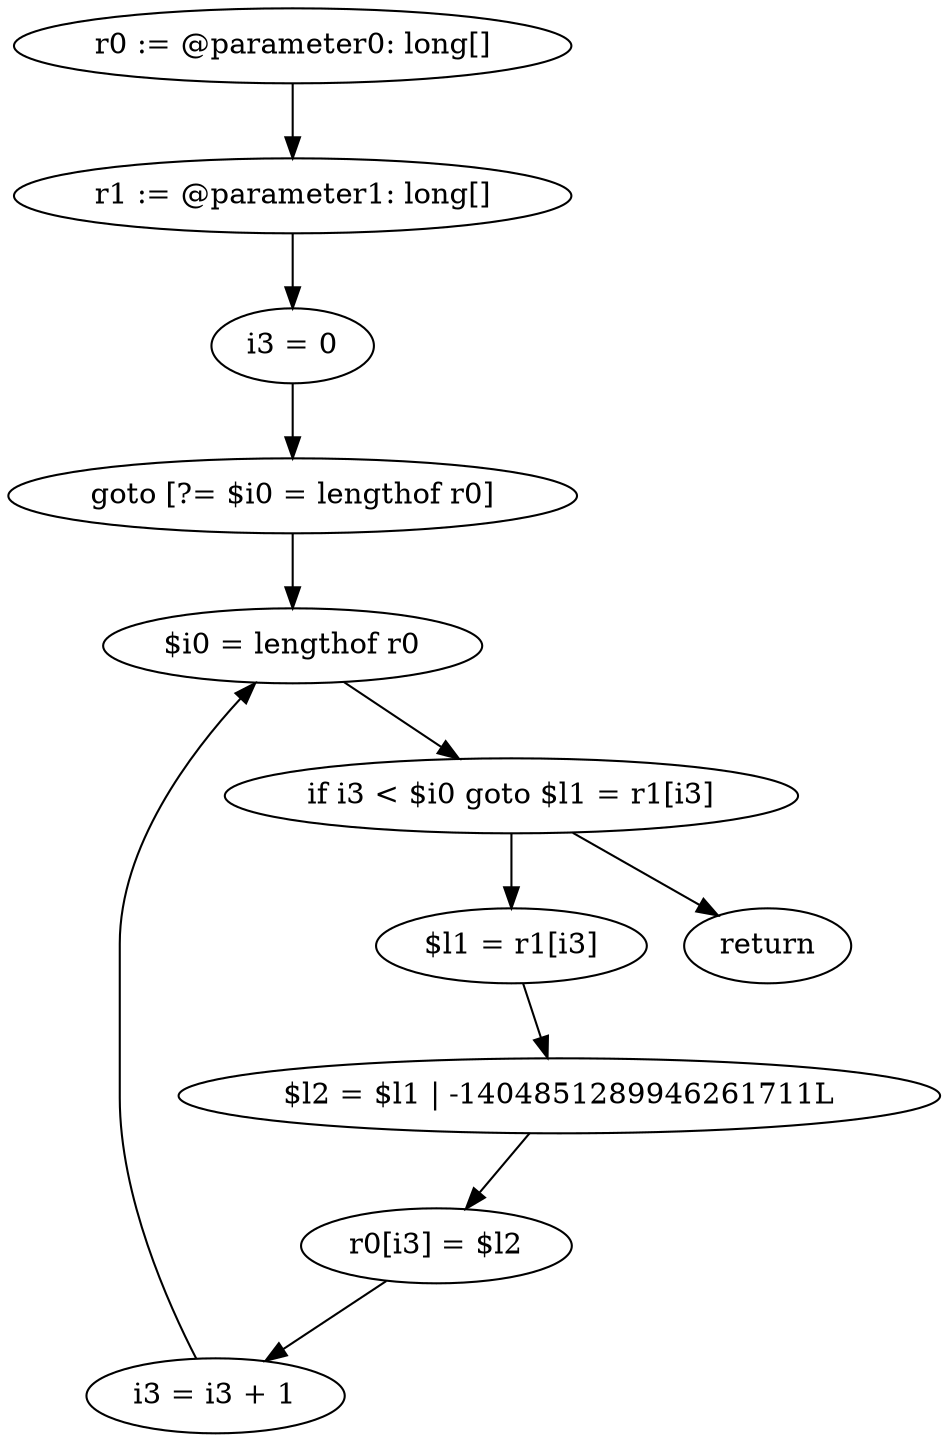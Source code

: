 digraph "unitGraph" {
    "r0 := @parameter0: long[]"
    "r1 := @parameter1: long[]"
    "i3 = 0"
    "goto [?= $i0 = lengthof r0]"
    "$l1 = r1[i3]"
    "$l2 = $l1 | -1404851289946261711L"
    "r0[i3] = $l2"
    "i3 = i3 + 1"
    "$i0 = lengthof r0"
    "if i3 < $i0 goto $l1 = r1[i3]"
    "return"
    "r0 := @parameter0: long[]"->"r1 := @parameter1: long[]";
    "r1 := @parameter1: long[]"->"i3 = 0";
    "i3 = 0"->"goto [?= $i0 = lengthof r0]";
    "goto [?= $i0 = lengthof r0]"->"$i0 = lengthof r0";
    "$l1 = r1[i3]"->"$l2 = $l1 | -1404851289946261711L";
    "$l2 = $l1 | -1404851289946261711L"->"r0[i3] = $l2";
    "r0[i3] = $l2"->"i3 = i3 + 1";
    "i3 = i3 + 1"->"$i0 = lengthof r0";
    "$i0 = lengthof r0"->"if i3 < $i0 goto $l1 = r1[i3]";
    "if i3 < $i0 goto $l1 = r1[i3]"->"return";
    "if i3 < $i0 goto $l1 = r1[i3]"->"$l1 = r1[i3]";
}
